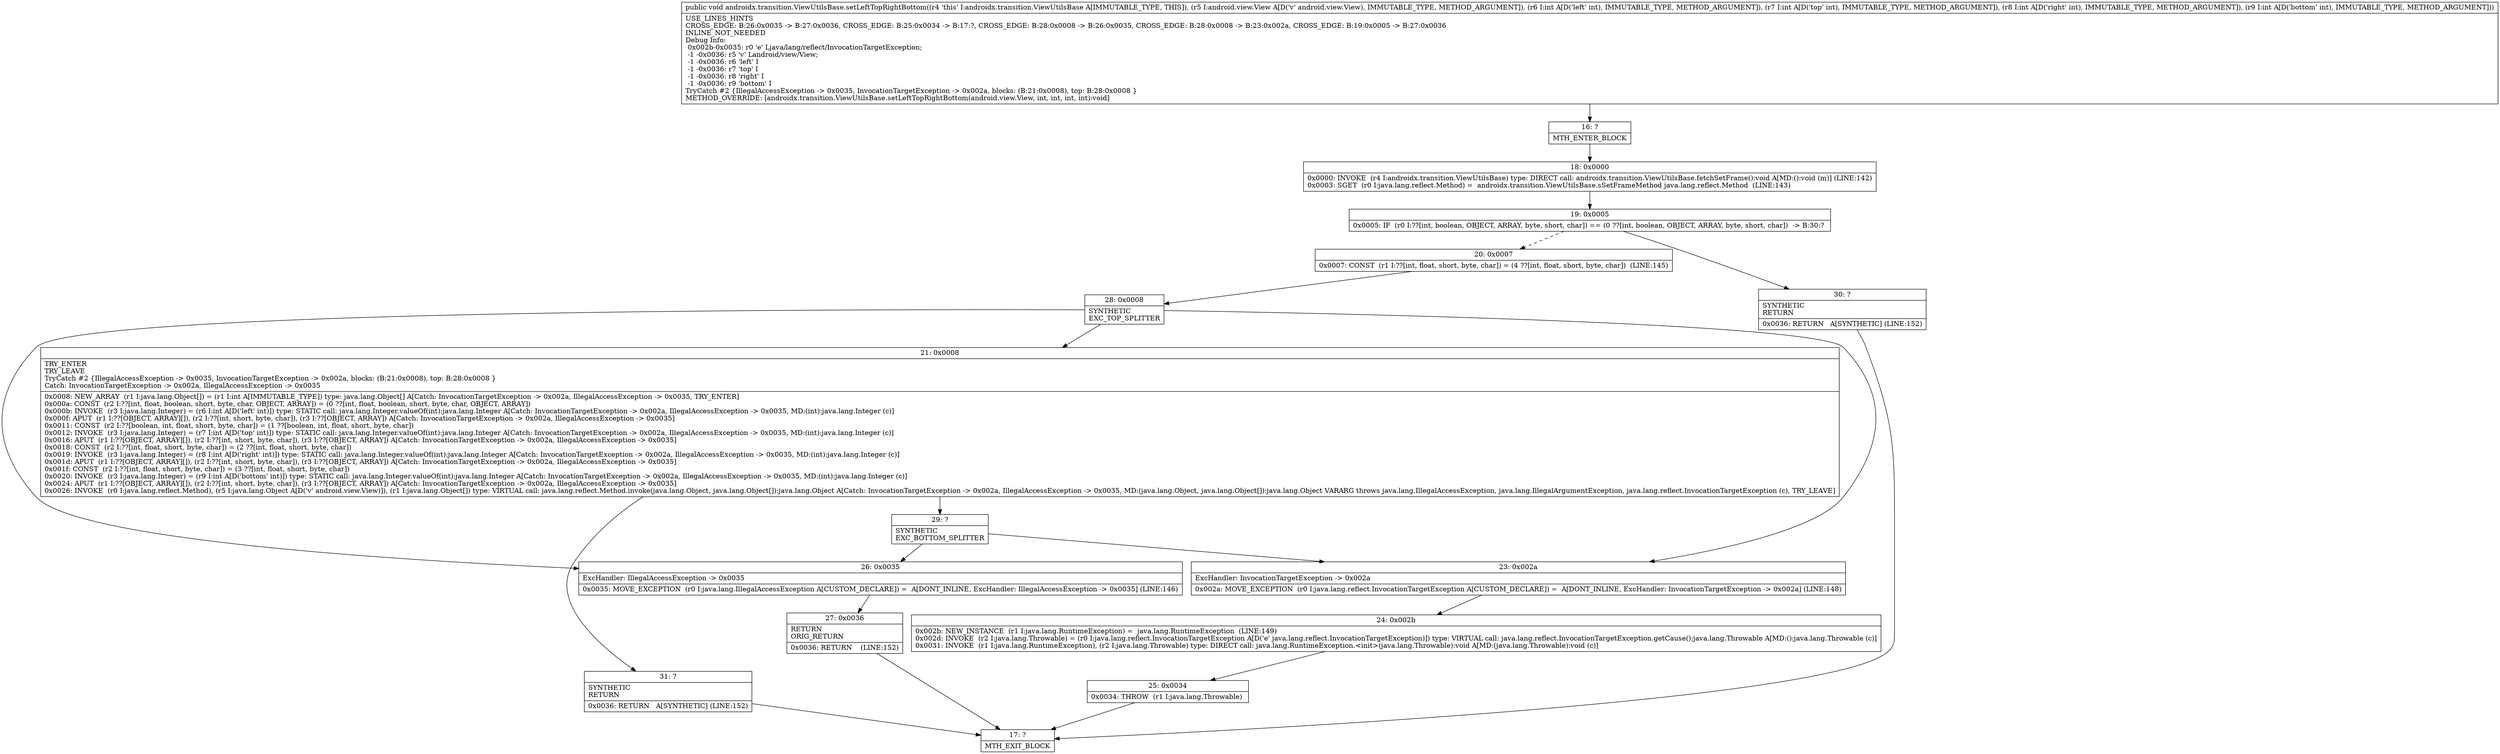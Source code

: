 digraph "CFG forandroidx.transition.ViewUtilsBase.setLeftTopRightBottom(Landroid\/view\/View;IIII)V" {
Node_16 [shape=record,label="{16\:\ ?|MTH_ENTER_BLOCK\l}"];
Node_18 [shape=record,label="{18\:\ 0x0000|0x0000: INVOKE  (r4 I:androidx.transition.ViewUtilsBase) type: DIRECT call: androidx.transition.ViewUtilsBase.fetchSetFrame():void A[MD:():void (m)] (LINE:142)\l0x0003: SGET  (r0 I:java.lang.reflect.Method) =  androidx.transition.ViewUtilsBase.sSetFrameMethod java.lang.reflect.Method  (LINE:143)\l}"];
Node_19 [shape=record,label="{19\:\ 0x0005|0x0005: IF  (r0 I:??[int, boolean, OBJECT, ARRAY, byte, short, char]) == (0 ??[int, boolean, OBJECT, ARRAY, byte, short, char])  \-\> B:30:? \l}"];
Node_20 [shape=record,label="{20\:\ 0x0007|0x0007: CONST  (r1 I:??[int, float, short, byte, char]) = (4 ??[int, float, short, byte, char])  (LINE:145)\l}"];
Node_28 [shape=record,label="{28\:\ 0x0008|SYNTHETIC\lEXC_TOP_SPLITTER\l}"];
Node_21 [shape=record,label="{21\:\ 0x0008|TRY_ENTER\lTRY_LEAVE\lTryCatch #2 \{IllegalAccessException \-\> 0x0035, InvocationTargetException \-\> 0x002a, blocks: (B:21:0x0008), top: B:28:0x0008 \}\lCatch: InvocationTargetException \-\> 0x002a, IllegalAccessException \-\> 0x0035\l|0x0008: NEW_ARRAY  (r1 I:java.lang.Object[]) = (r1 I:int A[IMMUTABLE_TYPE]) type: java.lang.Object[] A[Catch: InvocationTargetException \-\> 0x002a, IllegalAccessException \-\> 0x0035, TRY_ENTER]\l0x000a: CONST  (r2 I:??[int, float, boolean, short, byte, char, OBJECT, ARRAY]) = (0 ??[int, float, boolean, short, byte, char, OBJECT, ARRAY]) \l0x000b: INVOKE  (r3 I:java.lang.Integer) = (r6 I:int A[D('left' int)]) type: STATIC call: java.lang.Integer.valueOf(int):java.lang.Integer A[Catch: InvocationTargetException \-\> 0x002a, IllegalAccessException \-\> 0x0035, MD:(int):java.lang.Integer (c)]\l0x000f: APUT  (r1 I:??[OBJECT, ARRAY][]), (r2 I:??[int, short, byte, char]), (r3 I:??[OBJECT, ARRAY]) A[Catch: InvocationTargetException \-\> 0x002a, IllegalAccessException \-\> 0x0035]\l0x0011: CONST  (r2 I:??[boolean, int, float, short, byte, char]) = (1 ??[boolean, int, float, short, byte, char]) \l0x0012: INVOKE  (r3 I:java.lang.Integer) = (r7 I:int A[D('top' int)]) type: STATIC call: java.lang.Integer.valueOf(int):java.lang.Integer A[Catch: InvocationTargetException \-\> 0x002a, IllegalAccessException \-\> 0x0035, MD:(int):java.lang.Integer (c)]\l0x0016: APUT  (r1 I:??[OBJECT, ARRAY][]), (r2 I:??[int, short, byte, char]), (r3 I:??[OBJECT, ARRAY]) A[Catch: InvocationTargetException \-\> 0x002a, IllegalAccessException \-\> 0x0035]\l0x0018: CONST  (r2 I:??[int, float, short, byte, char]) = (2 ??[int, float, short, byte, char]) \l0x0019: INVOKE  (r3 I:java.lang.Integer) = (r8 I:int A[D('right' int)]) type: STATIC call: java.lang.Integer.valueOf(int):java.lang.Integer A[Catch: InvocationTargetException \-\> 0x002a, IllegalAccessException \-\> 0x0035, MD:(int):java.lang.Integer (c)]\l0x001d: APUT  (r1 I:??[OBJECT, ARRAY][]), (r2 I:??[int, short, byte, char]), (r3 I:??[OBJECT, ARRAY]) A[Catch: InvocationTargetException \-\> 0x002a, IllegalAccessException \-\> 0x0035]\l0x001f: CONST  (r2 I:??[int, float, short, byte, char]) = (3 ??[int, float, short, byte, char]) \l0x0020: INVOKE  (r3 I:java.lang.Integer) = (r9 I:int A[D('bottom' int)]) type: STATIC call: java.lang.Integer.valueOf(int):java.lang.Integer A[Catch: InvocationTargetException \-\> 0x002a, IllegalAccessException \-\> 0x0035, MD:(int):java.lang.Integer (c)]\l0x0024: APUT  (r1 I:??[OBJECT, ARRAY][]), (r2 I:??[int, short, byte, char]), (r3 I:??[OBJECT, ARRAY]) A[Catch: InvocationTargetException \-\> 0x002a, IllegalAccessException \-\> 0x0035]\l0x0026: INVOKE  (r0 I:java.lang.reflect.Method), (r5 I:java.lang.Object A[D('v' android.view.View)]), (r1 I:java.lang.Object[]) type: VIRTUAL call: java.lang.reflect.Method.invoke(java.lang.Object, java.lang.Object[]):java.lang.Object A[Catch: InvocationTargetException \-\> 0x002a, IllegalAccessException \-\> 0x0035, MD:(java.lang.Object, java.lang.Object[]):java.lang.Object VARARG throws java.lang.IllegalAccessException, java.lang.IllegalArgumentException, java.lang.reflect.InvocationTargetException (c), TRY_LEAVE]\l}"];
Node_29 [shape=record,label="{29\:\ ?|SYNTHETIC\lEXC_BOTTOM_SPLITTER\l}"];
Node_31 [shape=record,label="{31\:\ ?|SYNTHETIC\lRETURN\l|0x0036: RETURN   A[SYNTHETIC] (LINE:152)\l}"];
Node_17 [shape=record,label="{17\:\ ?|MTH_EXIT_BLOCK\l}"];
Node_26 [shape=record,label="{26\:\ 0x0035|ExcHandler: IllegalAccessException \-\> 0x0035\l|0x0035: MOVE_EXCEPTION  (r0 I:java.lang.IllegalAccessException A[CUSTOM_DECLARE]) =  A[DONT_INLINE, ExcHandler: IllegalAccessException \-\> 0x0035] (LINE:146)\l}"];
Node_27 [shape=record,label="{27\:\ 0x0036|RETURN\lORIG_RETURN\l|0x0036: RETURN    (LINE:152)\l}"];
Node_23 [shape=record,label="{23\:\ 0x002a|ExcHandler: InvocationTargetException \-\> 0x002a\l|0x002a: MOVE_EXCEPTION  (r0 I:java.lang.reflect.InvocationTargetException A[CUSTOM_DECLARE]) =  A[DONT_INLINE, ExcHandler: InvocationTargetException \-\> 0x002a] (LINE:148)\l}"];
Node_24 [shape=record,label="{24\:\ 0x002b|0x002b: NEW_INSTANCE  (r1 I:java.lang.RuntimeException) =  java.lang.RuntimeException  (LINE:149)\l0x002d: INVOKE  (r2 I:java.lang.Throwable) = (r0 I:java.lang.reflect.InvocationTargetException A[D('e' java.lang.reflect.InvocationTargetException)]) type: VIRTUAL call: java.lang.reflect.InvocationTargetException.getCause():java.lang.Throwable A[MD:():java.lang.Throwable (c)]\l0x0031: INVOKE  (r1 I:java.lang.RuntimeException), (r2 I:java.lang.Throwable) type: DIRECT call: java.lang.RuntimeException.\<init\>(java.lang.Throwable):void A[MD:(java.lang.Throwable):void (c)]\l}"];
Node_25 [shape=record,label="{25\:\ 0x0034|0x0034: THROW  (r1 I:java.lang.Throwable) \l}"];
Node_30 [shape=record,label="{30\:\ ?|SYNTHETIC\lRETURN\l|0x0036: RETURN   A[SYNTHETIC] (LINE:152)\l}"];
MethodNode[shape=record,label="{public void androidx.transition.ViewUtilsBase.setLeftTopRightBottom((r4 'this' I:androidx.transition.ViewUtilsBase A[IMMUTABLE_TYPE, THIS]), (r5 I:android.view.View A[D('v' android.view.View), IMMUTABLE_TYPE, METHOD_ARGUMENT]), (r6 I:int A[D('left' int), IMMUTABLE_TYPE, METHOD_ARGUMENT]), (r7 I:int A[D('top' int), IMMUTABLE_TYPE, METHOD_ARGUMENT]), (r8 I:int A[D('right' int), IMMUTABLE_TYPE, METHOD_ARGUMENT]), (r9 I:int A[D('bottom' int), IMMUTABLE_TYPE, METHOD_ARGUMENT]))  | USE_LINES_HINTS\lCROSS_EDGE: B:26:0x0035 \-\> B:27:0x0036, CROSS_EDGE: B:25:0x0034 \-\> B:17:?, CROSS_EDGE: B:28:0x0008 \-\> B:26:0x0035, CROSS_EDGE: B:28:0x0008 \-\> B:23:0x002a, CROSS_EDGE: B:19:0x0005 \-\> B:27:0x0036\lINLINE_NOT_NEEDED\lDebug Info:\l  0x002b\-0x0035: r0 'e' Ljava\/lang\/reflect\/InvocationTargetException;\l  \-1 \-0x0036: r5 'v' Landroid\/view\/View;\l  \-1 \-0x0036: r6 'left' I\l  \-1 \-0x0036: r7 'top' I\l  \-1 \-0x0036: r8 'right' I\l  \-1 \-0x0036: r9 'bottom' I\lTryCatch #2 \{IllegalAccessException \-\> 0x0035, InvocationTargetException \-\> 0x002a, blocks: (B:21:0x0008), top: B:28:0x0008 \}\lMETHOD_OVERRIDE: [androidx.transition.ViewUtilsBase.setLeftTopRightBottom(android.view.View, int, int, int, int):void]\l}"];
MethodNode -> Node_16;Node_16 -> Node_18;
Node_18 -> Node_19;
Node_19 -> Node_20[style=dashed];
Node_19 -> Node_30;
Node_20 -> Node_28;
Node_28 -> Node_21;
Node_28 -> Node_26;
Node_28 -> Node_23;
Node_21 -> Node_29;
Node_21 -> Node_31;
Node_29 -> Node_26;
Node_29 -> Node_23;
Node_31 -> Node_17;
Node_26 -> Node_27;
Node_27 -> Node_17;
Node_23 -> Node_24;
Node_24 -> Node_25;
Node_25 -> Node_17;
Node_30 -> Node_17;
}

